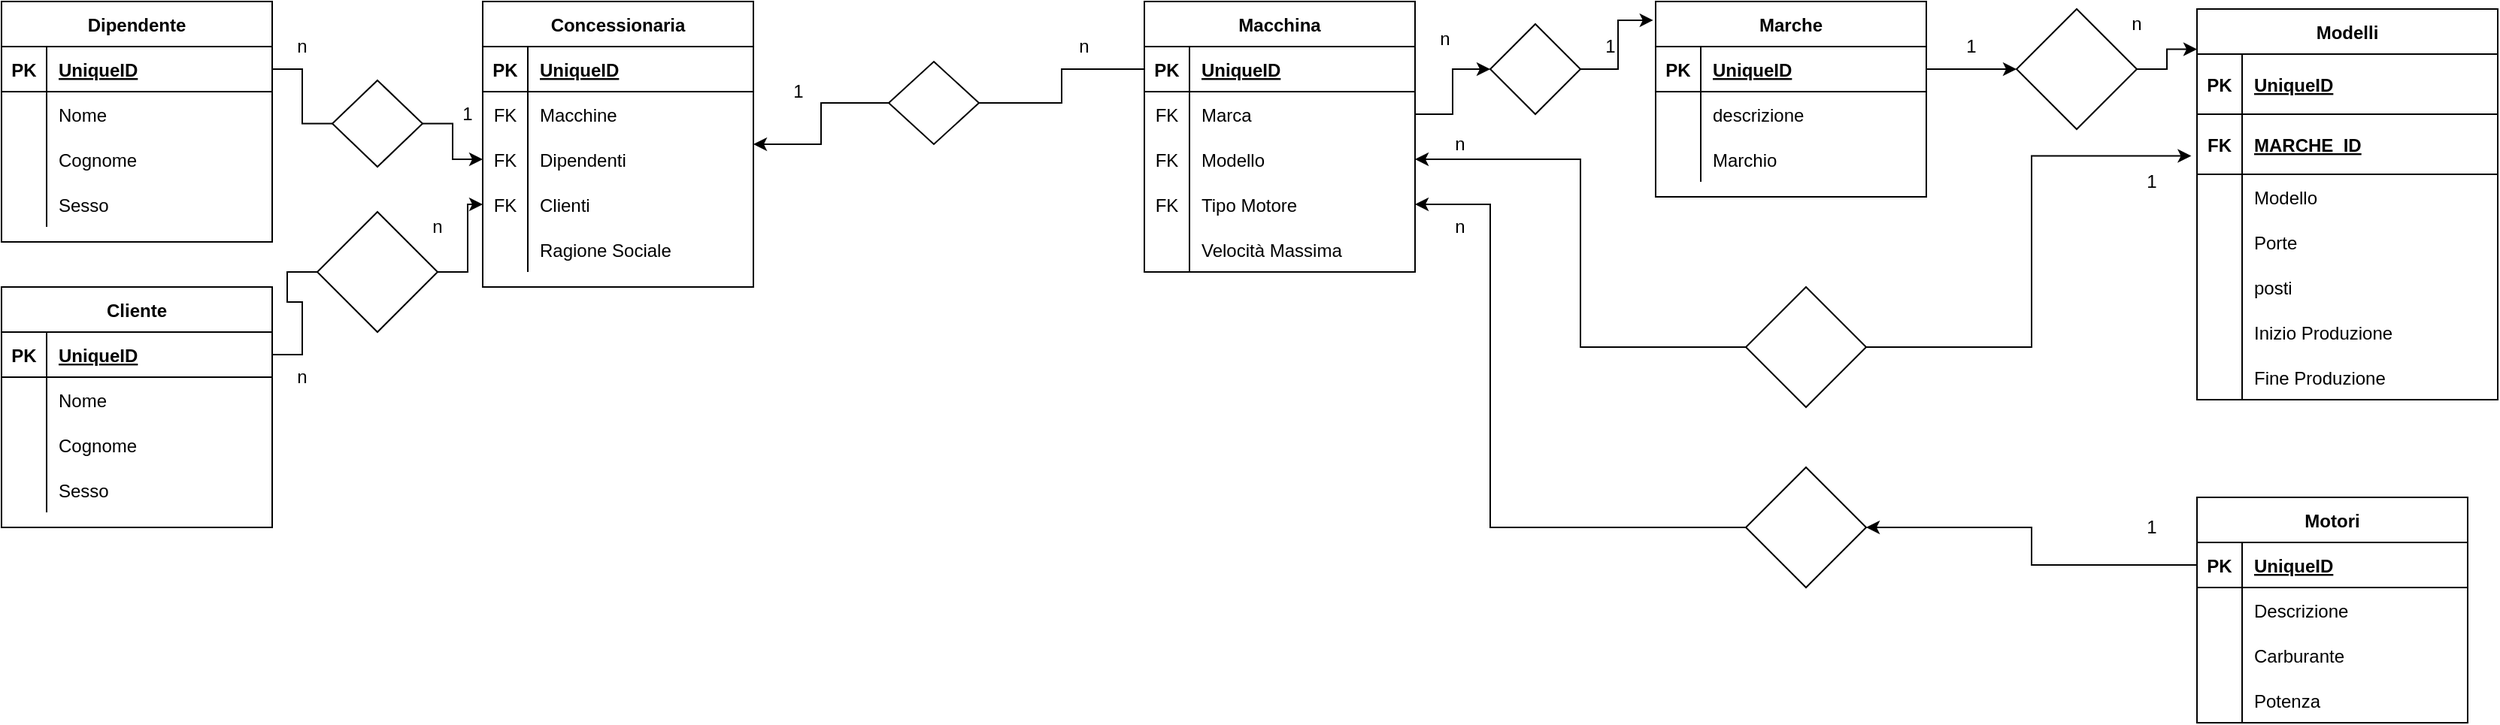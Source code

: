<mxfile version="14.6.9" type="device"><diagram id="LiR8EzdUB3kqr0jFrZ9w" name="Page-1"><mxGraphModel dx="1865" dy="580" grid="1" gridSize="10" guides="1" tooltips="1" connect="1" arrows="1" fold="1" page="1" pageScale="1" pageWidth="827" pageHeight="1169" math="0" shadow="0"><root><mxCell id="0"/><mxCell id="1" parent="0"/><mxCell id="xu5ew7aRd-5WnP8ZmdG4-1" value="Macchina" style="shape=table;startSize=30;container=1;collapsible=1;childLayout=tableLayout;fixedRows=1;rowLines=0;fontStyle=1;align=center;resizeLast=1;" vertex="1" parent="1"><mxGeometry x="40" y="10" width="180" height="180" as="geometry"/></mxCell><mxCell id="xu5ew7aRd-5WnP8ZmdG4-2" value="" style="shape=partialRectangle;collapsible=0;dropTarget=0;pointerEvents=0;fillColor=none;top=0;left=0;bottom=1;right=0;points=[[0,0.5],[1,0.5]];portConstraint=eastwest;" vertex="1" parent="xu5ew7aRd-5WnP8ZmdG4-1"><mxGeometry y="30" width="180" height="30" as="geometry"/></mxCell><mxCell id="xu5ew7aRd-5WnP8ZmdG4-3" value="PK" style="shape=partialRectangle;connectable=0;fillColor=none;top=0;left=0;bottom=0;right=0;fontStyle=1;overflow=hidden;" vertex="1" parent="xu5ew7aRd-5WnP8ZmdG4-2"><mxGeometry width="30" height="30" as="geometry"/></mxCell><mxCell id="xu5ew7aRd-5WnP8ZmdG4-4" value="UniqueID" style="shape=partialRectangle;connectable=0;fillColor=none;top=0;left=0;bottom=0;right=0;align=left;spacingLeft=6;fontStyle=5;overflow=hidden;" vertex="1" parent="xu5ew7aRd-5WnP8ZmdG4-2"><mxGeometry x="30" width="150" height="30" as="geometry"/></mxCell><mxCell id="xu5ew7aRd-5WnP8ZmdG4-8" value="" style="shape=partialRectangle;collapsible=0;dropTarget=0;pointerEvents=0;fillColor=none;top=0;left=0;bottom=0;right=0;points=[[0,0.5],[1,0.5]];portConstraint=eastwest;" vertex="1" parent="xu5ew7aRd-5WnP8ZmdG4-1"><mxGeometry y="60" width="180" height="30" as="geometry"/></mxCell><mxCell id="xu5ew7aRd-5WnP8ZmdG4-9" value="FK" style="shape=partialRectangle;connectable=0;fillColor=none;top=0;left=0;bottom=0;right=0;editable=1;overflow=hidden;" vertex="1" parent="xu5ew7aRd-5WnP8ZmdG4-8"><mxGeometry width="30" height="30" as="geometry"/></mxCell><mxCell id="xu5ew7aRd-5WnP8ZmdG4-10" value="Marca" style="shape=partialRectangle;connectable=0;fillColor=none;top=0;left=0;bottom=0;right=0;align=left;spacingLeft=6;overflow=hidden;" vertex="1" parent="xu5ew7aRd-5WnP8ZmdG4-8"><mxGeometry x="30" width="150" height="30" as="geometry"/></mxCell><mxCell id="xu5ew7aRd-5WnP8ZmdG4-11" value="" style="shape=partialRectangle;collapsible=0;dropTarget=0;pointerEvents=0;fillColor=none;top=0;left=0;bottom=0;right=0;points=[[0,0.5],[1,0.5]];portConstraint=eastwest;" vertex="1" parent="xu5ew7aRd-5WnP8ZmdG4-1"><mxGeometry y="90" width="180" height="30" as="geometry"/></mxCell><mxCell id="xu5ew7aRd-5WnP8ZmdG4-12" value="FK" style="shape=partialRectangle;connectable=0;fillColor=none;top=0;left=0;bottom=0;right=0;editable=1;overflow=hidden;" vertex="1" parent="xu5ew7aRd-5WnP8ZmdG4-11"><mxGeometry width="30" height="30" as="geometry"/></mxCell><mxCell id="xu5ew7aRd-5WnP8ZmdG4-13" value="Modello" style="shape=partialRectangle;connectable=0;fillColor=none;top=0;left=0;bottom=0;right=0;align=left;spacingLeft=6;overflow=hidden;" vertex="1" parent="xu5ew7aRd-5WnP8ZmdG4-11"><mxGeometry x="30" width="150" height="30" as="geometry"/></mxCell><mxCell id="xu5ew7aRd-5WnP8ZmdG4-26" value="" style="shape=partialRectangle;collapsible=0;dropTarget=0;pointerEvents=0;fillColor=none;top=0;left=0;bottom=0;right=0;points=[[0,0.5],[1,0.5]];portConstraint=eastwest;" vertex="1" parent="xu5ew7aRd-5WnP8ZmdG4-1"><mxGeometry y="120" width="180" height="30" as="geometry"/></mxCell><mxCell id="xu5ew7aRd-5WnP8ZmdG4-27" value="FK" style="shape=partialRectangle;connectable=0;fillColor=none;top=0;left=0;bottom=0;right=0;editable=1;overflow=hidden;" vertex="1" parent="xu5ew7aRd-5WnP8ZmdG4-26"><mxGeometry width="30" height="30" as="geometry"/></mxCell><mxCell id="xu5ew7aRd-5WnP8ZmdG4-28" value="Tipo Motore" style="shape=partialRectangle;connectable=0;fillColor=none;top=0;left=0;bottom=0;right=0;align=left;spacingLeft=6;overflow=hidden;" vertex="1" parent="xu5ew7aRd-5WnP8ZmdG4-26"><mxGeometry x="30" width="150" height="30" as="geometry"/></mxCell><mxCell id="xu5ew7aRd-5WnP8ZmdG4-35" value="" style="shape=partialRectangle;collapsible=0;dropTarget=0;pointerEvents=0;fillColor=none;top=0;left=0;bottom=0;right=0;points=[[0,0.5],[1,0.5]];portConstraint=eastwest;" vertex="1" parent="xu5ew7aRd-5WnP8ZmdG4-1"><mxGeometry y="150" width="180" height="30" as="geometry"/></mxCell><mxCell id="xu5ew7aRd-5WnP8ZmdG4-36" value="" style="shape=partialRectangle;connectable=0;fillColor=none;top=0;left=0;bottom=0;right=0;editable=1;overflow=hidden;" vertex="1" parent="xu5ew7aRd-5WnP8ZmdG4-35"><mxGeometry width="30" height="30" as="geometry"/></mxCell><mxCell id="xu5ew7aRd-5WnP8ZmdG4-37" value="Velocità Massima" style="shape=partialRectangle;connectable=0;fillColor=none;top=0;left=0;bottom=0;right=0;align=left;spacingLeft=6;overflow=hidden;" vertex="1" parent="xu5ew7aRd-5WnP8ZmdG4-35"><mxGeometry x="30" width="150" height="30" as="geometry"/></mxCell><mxCell id="xu5ew7aRd-5WnP8ZmdG4-44" value="Marche" style="shape=table;startSize=30;container=1;collapsible=1;childLayout=tableLayout;fixedRows=1;rowLines=0;fontStyle=1;align=center;resizeLast=1;" vertex="1" parent="1"><mxGeometry x="380" y="10" width="180" height="130" as="geometry"/></mxCell><mxCell id="xu5ew7aRd-5WnP8ZmdG4-45" value="" style="shape=partialRectangle;collapsible=0;dropTarget=0;pointerEvents=0;fillColor=none;top=0;left=0;bottom=1;right=0;points=[[0,0.5],[1,0.5]];portConstraint=eastwest;" vertex="1" parent="xu5ew7aRd-5WnP8ZmdG4-44"><mxGeometry y="30" width="180" height="30" as="geometry"/></mxCell><mxCell id="xu5ew7aRd-5WnP8ZmdG4-46" value="PK" style="shape=partialRectangle;connectable=0;fillColor=none;top=0;left=0;bottom=0;right=0;fontStyle=1;overflow=hidden;" vertex="1" parent="xu5ew7aRd-5WnP8ZmdG4-45"><mxGeometry width="30" height="30" as="geometry"/></mxCell><mxCell id="xu5ew7aRd-5WnP8ZmdG4-47" value="UniqueID" style="shape=partialRectangle;connectable=0;fillColor=none;top=0;left=0;bottom=0;right=0;align=left;spacingLeft=6;fontStyle=5;overflow=hidden;" vertex="1" parent="xu5ew7aRd-5WnP8ZmdG4-45"><mxGeometry x="30" width="150" height="30" as="geometry"/></mxCell><mxCell id="xu5ew7aRd-5WnP8ZmdG4-48" value="" style="shape=partialRectangle;collapsible=0;dropTarget=0;pointerEvents=0;fillColor=none;top=0;left=0;bottom=0;right=0;points=[[0,0.5],[1,0.5]];portConstraint=eastwest;" vertex="1" parent="xu5ew7aRd-5WnP8ZmdG4-44"><mxGeometry y="60" width="180" height="30" as="geometry"/></mxCell><mxCell id="xu5ew7aRd-5WnP8ZmdG4-49" value="" style="shape=partialRectangle;connectable=0;fillColor=none;top=0;left=0;bottom=0;right=0;editable=1;overflow=hidden;" vertex="1" parent="xu5ew7aRd-5WnP8ZmdG4-48"><mxGeometry width="30" height="30" as="geometry"/></mxCell><mxCell id="xu5ew7aRd-5WnP8ZmdG4-50" value="descrizione" style="shape=partialRectangle;connectable=0;fillColor=none;top=0;left=0;bottom=0;right=0;align=left;spacingLeft=6;overflow=hidden;" vertex="1" parent="xu5ew7aRd-5WnP8ZmdG4-48"><mxGeometry x="30" width="150" height="30" as="geometry"/></mxCell><mxCell id="xu5ew7aRd-5WnP8ZmdG4-51" value="" style="shape=partialRectangle;collapsible=0;dropTarget=0;pointerEvents=0;fillColor=none;top=0;left=0;bottom=0;right=0;points=[[0,0.5],[1,0.5]];portConstraint=eastwest;" vertex="1" parent="xu5ew7aRd-5WnP8ZmdG4-44"><mxGeometry y="90" width="180" height="30" as="geometry"/></mxCell><mxCell id="xu5ew7aRd-5WnP8ZmdG4-52" value="" style="shape=partialRectangle;connectable=0;fillColor=none;top=0;left=0;bottom=0;right=0;editable=1;overflow=hidden;" vertex="1" parent="xu5ew7aRd-5WnP8ZmdG4-51"><mxGeometry width="30" height="30" as="geometry"/></mxCell><mxCell id="xu5ew7aRd-5WnP8ZmdG4-53" value="Marchio" style="shape=partialRectangle;connectable=0;fillColor=none;top=0;left=0;bottom=0;right=0;align=left;spacingLeft=6;overflow=hidden;" vertex="1" parent="xu5ew7aRd-5WnP8ZmdG4-51"><mxGeometry x="30" width="150" height="30" as="geometry"/></mxCell><mxCell id="xu5ew7aRd-5WnP8ZmdG4-57" style="edgeStyle=orthogonalEdgeStyle;rounded=0;orthogonalLoop=1;jettySize=auto;html=1;exitX=1;exitY=0.5;exitDx=0;exitDy=0;entryX=-0.009;entryY=0.096;entryDx=0;entryDy=0;entryPerimeter=0;startArrow=none;" edge="1" parent="1" source="xu5ew7aRd-5WnP8ZmdG4-174" target="xu5ew7aRd-5WnP8ZmdG4-44"><mxGeometry relative="1" as="geometry"><mxPoint x="300" y="20" as="targetPoint"/></mxGeometry></mxCell><mxCell id="xu5ew7aRd-5WnP8ZmdG4-59" value="1" style="text;html=1;strokeColor=none;fillColor=none;align=center;verticalAlign=middle;whiteSpace=wrap;rounded=0;" vertex="1" parent="1"><mxGeometry x="330" y="30" width="40" height="20" as="geometry"/></mxCell><mxCell id="xu5ew7aRd-5WnP8ZmdG4-60" value="n" style="text;html=1;strokeColor=none;fillColor=none;align=center;verticalAlign=middle;whiteSpace=wrap;rounded=0;" vertex="1" parent="1"><mxGeometry x="220" y="30" width="40" height="10" as="geometry"/></mxCell><mxCell id="xu5ew7aRd-5WnP8ZmdG4-61" value="Modelli" style="shape=table;startSize=30;container=1;collapsible=1;childLayout=tableLayout;fixedRows=1;rowLines=0;fontStyle=1;align=center;resizeLast=1;" vertex="1" parent="1"><mxGeometry x="740" y="15" width="200" height="260" as="geometry"/></mxCell><mxCell id="xu5ew7aRd-5WnP8ZmdG4-62" value="" style="shape=partialRectangle;collapsible=0;dropTarget=0;pointerEvents=0;fillColor=none;top=0;left=0;bottom=1;right=0;points=[[0,0.5],[1,0.5]];portConstraint=eastwest;" vertex="1" parent="xu5ew7aRd-5WnP8ZmdG4-61"><mxGeometry y="30" width="200" height="40" as="geometry"/></mxCell><mxCell id="xu5ew7aRd-5WnP8ZmdG4-63" value="PK" style="shape=partialRectangle;connectable=0;fillColor=none;top=0;left=0;bottom=0;right=0;fontStyle=1;overflow=hidden;" vertex="1" parent="xu5ew7aRd-5WnP8ZmdG4-62"><mxGeometry width="30" height="40" as="geometry"/></mxCell><mxCell id="xu5ew7aRd-5WnP8ZmdG4-64" value="UniqueID" style="shape=partialRectangle;connectable=0;fillColor=none;top=0;left=0;bottom=0;right=0;align=left;spacingLeft=6;fontStyle=5;overflow=hidden;" vertex="1" parent="xu5ew7aRd-5WnP8ZmdG4-62"><mxGeometry x="30" width="170" height="40" as="geometry"/></mxCell><mxCell id="xu5ew7aRd-5WnP8ZmdG4-255" value="" style="shape=partialRectangle;collapsible=0;dropTarget=0;pointerEvents=0;fillColor=none;top=0;left=0;bottom=1;right=0;points=[[0,0.5],[1,0.5]];portConstraint=eastwest;" vertex="1" parent="xu5ew7aRd-5WnP8ZmdG4-61"><mxGeometry y="70" width="200" height="40" as="geometry"/></mxCell><mxCell id="xu5ew7aRd-5WnP8ZmdG4-256" value="FK" style="shape=partialRectangle;connectable=0;fillColor=none;top=0;left=0;bottom=0;right=0;fontStyle=1;overflow=hidden;" vertex="1" parent="xu5ew7aRd-5WnP8ZmdG4-255"><mxGeometry width="30" height="40" as="geometry"/></mxCell><mxCell id="xu5ew7aRd-5WnP8ZmdG4-257" value="MARCHE_ID" style="shape=partialRectangle;connectable=0;fillColor=none;top=0;left=0;bottom=0;right=0;align=left;spacingLeft=6;fontStyle=5;overflow=hidden;" vertex="1" parent="xu5ew7aRd-5WnP8ZmdG4-255"><mxGeometry x="30" width="170" height="40" as="geometry"/></mxCell><mxCell id="xu5ew7aRd-5WnP8ZmdG4-65" value="" style="shape=partialRectangle;collapsible=0;dropTarget=0;pointerEvents=0;fillColor=none;top=0;left=0;bottom=0;right=0;points=[[0,0.5],[1,0.5]];portConstraint=eastwest;" vertex="1" parent="xu5ew7aRd-5WnP8ZmdG4-61"><mxGeometry y="110" width="200" height="30" as="geometry"/></mxCell><mxCell id="xu5ew7aRd-5WnP8ZmdG4-66" value="" style="shape=partialRectangle;connectable=0;fillColor=none;top=0;left=0;bottom=0;right=0;editable=1;overflow=hidden;" vertex="1" parent="xu5ew7aRd-5WnP8ZmdG4-65"><mxGeometry width="30" height="30" as="geometry"/></mxCell><mxCell id="xu5ew7aRd-5WnP8ZmdG4-67" value="Modello" style="shape=partialRectangle;connectable=0;fillColor=none;top=0;left=0;bottom=0;right=0;align=left;spacingLeft=6;overflow=hidden;" vertex="1" parent="xu5ew7aRd-5WnP8ZmdG4-65"><mxGeometry x="30" width="170" height="30" as="geometry"/></mxCell><mxCell id="xu5ew7aRd-5WnP8ZmdG4-273" value="" style="shape=partialRectangle;collapsible=0;dropTarget=0;pointerEvents=0;fillColor=none;top=0;left=0;bottom=0;right=0;points=[[0,0.5],[1,0.5]];portConstraint=eastwest;" vertex="1" parent="xu5ew7aRd-5WnP8ZmdG4-61"><mxGeometry y="140" width="200" height="30" as="geometry"/></mxCell><mxCell id="xu5ew7aRd-5WnP8ZmdG4-274" value="" style="shape=partialRectangle;connectable=0;fillColor=none;top=0;left=0;bottom=0;right=0;editable=1;overflow=hidden;" vertex="1" parent="xu5ew7aRd-5WnP8ZmdG4-273"><mxGeometry width="30" height="30" as="geometry"/></mxCell><mxCell id="xu5ew7aRd-5WnP8ZmdG4-275" value="Porte" style="shape=partialRectangle;connectable=0;fillColor=none;top=0;left=0;bottom=0;right=0;align=left;spacingLeft=6;overflow=hidden;" vertex="1" parent="xu5ew7aRd-5WnP8ZmdG4-273"><mxGeometry x="30" width="170" height="30" as="geometry"/></mxCell><mxCell id="xu5ew7aRd-5WnP8ZmdG4-276" value="" style="shape=partialRectangle;collapsible=0;dropTarget=0;pointerEvents=0;fillColor=none;top=0;left=0;bottom=0;right=0;points=[[0,0.5],[1,0.5]];portConstraint=eastwest;" vertex="1" parent="xu5ew7aRd-5WnP8ZmdG4-61"><mxGeometry y="170" width="200" height="30" as="geometry"/></mxCell><mxCell id="xu5ew7aRd-5WnP8ZmdG4-277" value="" style="shape=partialRectangle;connectable=0;fillColor=none;top=0;left=0;bottom=0;right=0;editable=1;overflow=hidden;" vertex="1" parent="xu5ew7aRd-5WnP8ZmdG4-276"><mxGeometry width="30" height="30" as="geometry"/></mxCell><mxCell id="xu5ew7aRd-5WnP8ZmdG4-278" value="posti" style="shape=partialRectangle;connectable=0;fillColor=none;top=0;left=0;bottom=0;right=0;align=left;spacingLeft=6;overflow=hidden;" vertex="1" parent="xu5ew7aRd-5WnP8ZmdG4-276"><mxGeometry x="30" width="170" height="30" as="geometry"/></mxCell><mxCell id="xu5ew7aRd-5WnP8ZmdG4-279" value="" style="shape=partialRectangle;collapsible=0;dropTarget=0;pointerEvents=0;fillColor=none;top=0;left=0;bottom=0;right=0;points=[[0,0.5],[1,0.5]];portConstraint=eastwest;" vertex="1" parent="xu5ew7aRd-5WnP8ZmdG4-61"><mxGeometry y="200" width="200" height="30" as="geometry"/></mxCell><mxCell id="xu5ew7aRd-5WnP8ZmdG4-280" value="" style="shape=partialRectangle;connectable=0;fillColor=none;top=0;left=0;bottom=0;right=0;editable=1;overflow=hidden;" vertex="1" parent="xu5ew7aRd-5WnP8ZmdG4-279"><mxGeometry width="30" height="30" as="geometry"/></mxCell><mxCell id="xu5ew7aRd-5WnP8ZmdG4-281" value="Inizio Produzione" style="shape=partialRectangle;connectable=0;fillColor=none;top=0;left=0;bottom=0;right=0;align=left;spacingLeft=6;overflow=hidden;" vertex="1" parent="xu5ew7aRd-5WnP8ZmdG4-279"><mxGeometry x="30" width="170" height="30" as="geometry"/></mxCell><mxCell id="xu5ew7aRd-5WnP8ZmdG4-282" value="" style="shape=partialRectangle;collapsible=0;dropTarget=0;pointerEvents=0;fillColor=none;top=0;left=0;bottom=0;right=0;points=[[0,0.5],[1,0.5]];portConstraint=eastwest;" vertex="1" parent="xu5ew7aRd-5WnP8ZmdG4-61"><mxGeometry y="230" width="200" height="30" as="geometry"/></mxCell><mxCell id="xu5ew7aRd-5WnP8ZmdG4-283" value="" style="shape=partialRectangle;connectable=0;fillColor=none;top=0;left=0;bottom=0;right=0;editable=1;overflow=hidden;" vertex="1" parent="xu5ew7aRd-5WnP8ZmdG4-282"><mxGeometry width="30" height="30" as="geometry"/></mxCell><mxCell id="xu5ew7aRd-5WnP8ZmdG4-284" value="Fine Produzione" style="shape=partialRectangle;connectable=0;fillColor=none;top=0;left=0;bottom=0;right=0;align=left;spacingLeft=6;overflow=hidden;" vertex="1" parent="xu5ew7aRd-5WnP8ZmdG4-282"><mxGeometry x="30" width="170" height="30" as="geometry"/></mxCell><mxCell id="xu5ew7aRd-5WnP8ZmdG4-77" style="edgeStyle=orthogonalEdgeStyle;rounded=0;orthogonalLoop=1;jettySize=auto;html=1;exitX=1;exitY=0.5;exitDx=0;exitDy=0;" edge="1" parent="1" source="xu5ew7aRd-5WnP8ZmdG4-45" target="xu5ew7aRd-5WnP8ZmdG4-78"><mxGeometry relative="1" as="geometry"><mxPoint x="700" y="55" as="targetPoint"/></mxGeometry></mxCell><mxCell id="xu5ew7aRd-5WnP8ZmdG4-126" style="edgeStyle=orthogonalEdgeStyle;rounded=0;orthogonalLoop=1;jettySize=auto;html=1;exitX=1;exitY=0.5;exitDx=0;exitDy=0;entryX=0;entryY=0.103;entryDx=0;entryDy=0;entryPerimeter=0;" edge="1" parent="1" source="xu5ew7aRd-5WnP8ZmdG4-78" target="xu5ew7aRd-5WnP8ZmdG4-61"><mxGeometry relative="1" as="geometry"/></mxCell><mxCell id="xu5ew7aRd-5WnP8ZmdG4-78" value="" style="rhombus;whiteSpace=wrap;html=1;" vertex="1" parent="1"><mxGeometry x="620" y="15" width="80" height="80" as="geometry"/></mxCell><mxCell id="xu5ew7aRd-5WnP8ZmdG4-127" value="1" style="text;html=1;strokeColor=none;fillColor=none;align=center;verticalAlign=middle;whiteSpace=wrap;rounded=0;" vertex="1" parent="1"><mxGeometry x="570" y="30" width="40" height="20" as="geometry"/></mxCell><mxCell id="xu5ew7aRd-5WnP8ZmdG4-133" value="n" style="text;html=1;strokeColor=none;fillColor=none;align=center;verticalAlign=middle;whiteSpace=wrap;rounded=0;" vertex="1" parent="1"><mxGeometry x="680" y="15" width="40" height="20" as="geometry"/></mxCell><mxCell id="xu5ew7aRd-5WnP8ZmdG4-136" style="edgeStyle=orthogonalEdgeStyle;rounded=0;orthogonalLoop=1;jettySize=auto;html=1;exitX=0;exitY=0.5;exitDx=0;exitDy=0;entryX=1;entryY=0.5;entryDx=0;entryDy=0;" edge="1" parent="1" source="xu5ew7aRd-5WnP8ZmdG4-135" target="xu5ew7aRd-5WnP8ZmdG4-11"><mxGeometry relative="1" as="geometry"/></mxCell><mxCell id="xu5ew7aRd-5WnP8ZmdG4-285" style="edgeStyle=orthogonalEdgeStyle;rounded=0;orthogonalLoop=1;jettySize=auto;html=1;exitX=1;exitY=0.5;exitDx=0;exitDy=0;entryX=-0.019;entryY=0.695;entryDx=0;entryDy=0;entryPerimeter=0;" edge="1" parent="1" source="xu5ew7aRd-5WnP8ZmdG4-135" target="xu5ew7aRd-5WnP8ZmdG4-255"><mxGeometry relative="1" as="geometry"/></mxCell><mxCell id="xu5ew7aRd-5WnP8ZmdG4-135" value="" style="rhombus;whiteSpace=wrap;html=1;" vertex="1" parent="1"><mxGeometry x="440" y="200" width="80" height="80" as="geometry"/></mxCell><mxCell id="xu5ew7aRd-5WnP8ZmdG4-137" value="n" style="text;html=1;strokeColor=none;fillColor=none;align=center;verticalAlign=middle;whiteSpace=wrap;rounded=0;" vertex="1" parent="1"><mxGeometry x="230" y="150" width="40" height="20" as="geometry"/></mxCell><mxCell id="xu5ew7aRd-5WnP8ZmdG4-140" value="Motori" style="shape=table;startSize=30;container=1;collapsible=1;childLayout=tableLayout;fixedRows=1;rowLines=0;fontStyle=1;align=center;resizeLast=1;" vertex="1" parent="1"><mxGeometry x="740" y="340" width="180" height="150" as="geometry"/></mxCell><mxCell id="xu5ew7aRd-5WnP8ZmdG4-141" value="" style="shape=partialRectangle;collapsible=0;dropTarget=0;pointerEvents=0;fillColor=none;top=0;left=0;bottom=1;right=0;points=[[0,0.5],[1,0.5]];portConstraint=eastwest;" vertex="1" parent="xu5ew7aRd-5WnP8ZmdG4-140"><mxGeometry y="30" width="180" height="30" as="geometry"/></mxCell><mxCell id="xu5ew7aRd-5WnP8ZmdG4-142" value="PK" style="shape=partialRectangle;connectable=0;fillColor=none;top=0;left=0;bottom=0;right=0;fontStyle=1;overflow=hidden;" vertex="1" parent="xu5ew7aRd-5WnP8ZmdG4-141"><mxGeometry width="30" height="30" as="geometry"/></mxCell><mxCell id="xu5ew7aRd-5WnP8ZmdG4-143" value="UniqueID" style="shape=partialRectangle;connectable=0;fillColor=none;top=0;left=0;bottom=0;right=0;align=left;spacingLeft=6;fontStyle=5;overflow=hidden;" vertex="1" parent="xu5ew7aRd-5WnP8ZmdG4-141"><mxGeometry x="30" width="150" height="30" as="geometry"/></mxCell><mxCell id="xu5ew7aRd-5WnP8ZmdG4-144" value="" style="shape=partialRectangle;collapsible=0;dropTarget=0;pointerEvents=0;fillColor=none;top=0;left=0;bottom=0;right=0;points=[[0,0.5],[1,0.5]];portConstraint=eastwest;" vertex="1" parent="xu5ew7aRd-5WnP8ZmdG4-140"><mxGeometry y="60" width="180" height="30" as="geometry"/></mxCell><mxCell id="xu5ew7aRd-5WnP8ZmdG4-145" value="" style="shape=partialRectangle;connectable=0;fillColor=none;top=0;left=0;bottom=0;right=0;editable=1;overflow=hidden;" vertex="1" parent="xu5ew7aRd-5WnP8ZmdG4-144"><mxGeometry width="30" height="30" as="geometry"/></mxCell><mxCell id="xu5ew7aRd-5WnP8ZmdG4-146" value="Descrizione" style="shape=partialRectangle;connectable=0;fillColor=none;top=0;left=0;bottom=0;right=0;align=left;spacingLeft=6;overflow=hidden;" vertex="1" parent="xu5ew7aRd-5WnP8ZmdG4-144"><mxGeometry x="30" width="150" height="30" as="geometry"/></mxCell><mxCell id="xu5ew7aRd-5WnP8ZmdG4-264" value="" style="shape=partialRectangle;collapsible=0;dropTarget=0;pointerEvents=0;fillColor=none;top=0;left=0;bottom=0;right=0;points=[[0,0.5],[1,0.5]];portConstraint=eastwest;" vertex="1" parent="xu5ew7aRd-5WnP8ZmdG4-140"><mxGeometry y="90" width="180" height="30" as="geometry"/></mxCell><mxCell id="xu5ew7aRd-5WnP8ZmdG4-265" value="" style="shape=partialRectangle;connectable=0;fillColor=none;top=0;left=0;bottom=0;right=0;editable=1;overflow=hidden;" vertex="1" parent="xu5ew7aRd-5WnP8ZmdG4-264"><mxGeometry width="30" height="30" as="geometry"/></mxCell><mxCell id="xu5ew7aRd-5WnP8ZmdG4-266" value="Carburante" style="shape=partialRectangle;connectable=0;fillColor=none;top=0;left=0;bottom=0;right=0;align=left;spacingLeft=6;overflow=hidden;" vertex="1" parent="xu5ew7aRd-5WnP8ZmdG4-264"><mxGeometry x="30" width="150" height="30" as="geometry"/></mxCell><mxCell id="xu5ew7aRd-5WnP8ZmdG4-286" value="" style="shape=partialRectangle;collapsible=0;dropTarget=0;pointerEvents=0;fillColor=none;top=0;left=0;bottom=0;right=0;points=[[0,0.5],[1,0.5]];portConstraint=eastwest;" vertex="1" parent="xu5ew7aRd-5WnP8ZmdG4-140"><mxGeometry y="120" width="180" height="30" as="geometry"/></mxCell><mxCell id="xu5ew7aRd-5WnP8ZmdG4-287" value="" style="shape=partialRectangle;connectable=0;fillColor=none;top=0;left=0;bottom=0;right=0;editable=1;overflow=hidden;" vertex="1" parent="xu5ew7aRd-5WnP8ZmdG4-286"><mxGeometry width="30" height="30" as="geometry"/></mxCell><mxCell id="xu5ew7aRd-5WnP8ZmdG4-288" value="Potenza" style="shape=partialRectangle;connectable=0;fillColor=none;top=0;left=0;bottom=0;right=0;align=left;spacingLeft=6;overflow=hidden;" vertex="1" parent="xu5ew7aRd-5WnP8ZmdG4-286"><mxGeometry x="30" width="150" height="30" as="geometry"/></mxCell><mxCell id="xu5ew7aRd-5WnP8ZmdG4-155" style="edgeStyle=orthogonalEdgeStyle;rounded=0;orthogonalLoop=1;jettySize=auto;html=1;exitX=0;exitY=0.5;exitDx=0;exitDy=0;entryX=1;entryY=0.5;entryDx=0;entryDy=0;" edge="1" parent="1" source="xu5ew7aRd-5WnP8ZmdG4-153" target="xu5ew7aRd-5WnP8ZmdG4-26"><mxGeometry relative="1" as="geometry"><Array as="points"><mxPoint x="270" y="360"/><mxPoint x="270" y="145"/></Array></mxGeometry></mxCell><mxCell id="xu5ew7aRd-5WnP8ZmdG4-153" value="" style="rhombus;whiteSpace=wrap;html=1;" vertex="1" parent="1"><mxGeometry x="440" y="320" width="80" height="80" as="geometry"/></mxCell><mxCell id="xu5ew7aRd-5WnP8ZmdG4-154" style="edgeStyle=orthogonalEdgeStyle;rounded=0;orthogonalLoop=1;jettySize=auto;html=1;exitX=0;exitY=0.5;exitDx=0;exitDy=0;entryX=1;entryY=0.5;entryDx=0;entryDy=0;" edge="1" parent="1" source="xu5ew7aRd-5WnP8ZmdG4-141" target="xu5ew7aRd-5WnP8ZmdG4-153"><mxGeometry relative="1" as="geometry"/></mxCell><mxCell id="xu5ew7aRd-5WnP8ZmdG4-159" value="1" style="text;html=1;strokeColor=none;fillColor=none;align=center;verticalAlign=middle;whiteSpace=wrap;rounded=0;" vertex="1" parent="1"><mxGeometry x="690" y="120" width="40" height="20" as="geometry"/></mxCell><mxCell id="xu5ew7aRd-5WnP8ZmdG4-160" value="n" style="text;html=1;strokeColor=none;fillColor=none;align=center;verticalAlign=middle;whiteSpace=wrap;rounded=0;" vertex="1" parent="1"><mxGeometry x="230" y="95" width="40" height="20" as="geometry"/></mxCell><mxCell id="xu5ew7aRd-5WnP8ZmdG4-174" value="" style="rhombus;whiteSpace=wrap;html=1;" vertex="1" parent="1"><mxGeometry x="270" y="25" width="60" height="60" as="geometry"/></mxCell><mxCell id="xu5ew7aRd-5WnP8ZmdG4-176" style="edgeStyle=orthogonalEdgeStyle;rounded=0;orthogonalLoop=1;jettySize=auto;html=1;exitX=1;exitY=0.5;exitDx=0;exitDy=0;entryX=0;entryY=0.5;entryDx=0;entryDy=0;" edge="1" parent="1" source="xu5ew7aRd-5WnP8ZmdG4-8" target="xu5ew7aRd-5WnP8ZmdG4-174"><mxGeometry relative="1" as="geometry"/></mxCell><mxCell id="xu5ew7aRd-5WnP8ZmdG4-185" style="edgeStyle=orthogonalEdgeStyle;rounded=0;orthogonalLoop=1;jettySize=auto;html=1;exitX=0;exitY=0.5;exitDx=0;exitDy=0;startArrow=none;" edge="1" parent="1" source="xu5ew7aRd-5WnP8ZmdG4-199" target="xu5ew7aRd-5WnP8ZmdG4-186"><mxGeometry relative="1" as="geometry"><mxPoint x="-110" y="55" as="targetPoint"/></mxGeometry></mxCell><mxCell id="xu5ew7aRd-5WnP8ZmdG4-186" value="Concessionaria" style="shape=table;startSize=30;container=1;collapsible=1;childLayout=tableLayout;fixedRows=1;rowLines=0;fontStyle=1;align=center;resizeLast=1;" vertex="1" parent="1"><mxGeometry x="-400" y="10" width="180" height="190" as="geometry"/></mxCell><mxCell id="xu5ew7aRd-5WnP8ZmdG4-187" value="" style="shape=partialRectangle;collapsible=0;dropTarget=0;pointerEvents=0;fillColor=none;top=0;left=0;bottom=1;right=0;points=[[0,0.5],[1,0.5]];portConstraint=eastwest;" vertex="1" parent="xu5ew7aRd-5WnP8ZmdG4-186"><mxGeometry y="30" width="180" height="30" as="geometry"/></mxCell><mxCell id="xu5ew7aRd-5WnP8ZmdG4-188" value="PK" style="shape=partialRectangle;connectable=0;fillColor=none;top=0;left=0;bottom=0;right=0;fontStyle=1;overflow=hidden;" vertex="1" parent="xu5ew7aRd-5WnP8ZmdG4-187"><mxGeometry width="30" height="30" as="geometry"/></mxCell><mxCell id="xu5ew7aRd-5WnP8ZmdG4-189" value="UniqueID" style="shape=partialRectangle;connectable=0;fillColor=none;top=0;left=0;bottom=0;right=0;align=left;spacingLeft=6;fontStyle=5;overflow=hidden;" vertex="1" parent="xu5ew7aRd-5WnP8ZmdG4-187"><mxGeometry x="30" width="150" height="30" as="geometry"/></mxCell><mxCell id="xu5ew7aRd-5WnP8ZmdG4-190" value="" style="shape=partialRectangle;collapsible=0;dropTarget=0;pointerEvents=0;fillColor=none;top=0;left=0;bottom=0;right=0;points=[[0,0.5],[1,0.5]];portConstraint=eastwest;" vertex="1" parent="xu5ew7aRd-5WnP8ZmdG4-186"><mxGeometry y="60" width="180" height="30" as="geometry"/></mxCell><mxCell id="xu5ew7aRd-5WnP8ZmdG4-191" value="FK" style="shape=partialRectangle;connectable=0;fillColor=none;top=0;left=0;bottom=0;right=0;editable=1;overflow=hidden;" vertex="1" parent="xu5ew7aRd-5WnP8ZmdG4-190"><mxGeometry width="30" height="30" as="geometry"/></mxCell><mxCell id="xu5ew7aRd-5WnP8ZmdG4-192" value="Macchine" style="shape=partialRectangle;connectable=0;fillColor=none;top=0;left=0;bottom=0;right=0;align=left;spacingLeft=6;overflow=hidden;" vertex="1" parent="xu5ew7aRd-5WnP8ZmdG4-190"><mxGeometry x="30" width="150" height="30" as="geometry"/></mxCell><mxCell id="xu5ew7aRd-5WnP8ZmdG4-193" value="" style="shape=partialRectangle;collapsible=0;dropTarget=0;pointerEvents=0;fillColor=none;top=0;left=0;bottom=0;right=0;points=[[0,0.5],[1,0.5]];portConstraint=eastwest;" vertex="1" parent="xu5ew7aRd-5WnP8ZmdG4-186"><mxGeometry y="90" width="180" height="30" as="geometry"/></mxCell><mxCell id="xu5ew7aRd-5WnP8ZmdG4-194" value="FK" style="shape=partialRectangle;connectable=0;fillColor=none;top=0;left=0;bottom=0;right=0;editable=1;overflow=hidden;" vertex="1" parent="xu5ew7aRd-5WnP8ZmdG4-193"><mxGeometry width="30" height="30" as="geometry"/></mxCell><mxCell id="xu5ew7aRd-5WnP8ZmdG4-195" value="Dipendenti" style="shape=partialRectangle;connectable=0;fillColor=none;top=0;left=0;bottom=0;right=0;align=left;spacingLeft=6;overflow=hidden;" vertex="1" parent="xu5ew7aRd-5WnP8ZmdG4-193"><mxGeometry x="30" width="150" height="30" as="geometry"/></mxCell><mxCell id="xu5ew7aRd-5WnP8ZmdG4-196" value="" style="shape=partialRectangle;collapsible=0;dropTarget=0;pointerEvents=0;fillColor=none;top=0;left=0;bottom=0;right=0;points=[[0,0.5],[1,0.5]];portConstraint=eastwest;" vertex="1" parent="xu5ew7aRd-5WnP8ZmdG4-186"><mxGeometry y="120" width="180" height="30" as="geometry"/></mxCell><mxCell id="xu5ew7aRd-5WnP8ZmdG4-197" value="FK" style="shape=partialRectangle;connectable=0;fillColor=none;top=0;left=0;bottom=0;right=0;editable=1;overflow=hidden;" vertex="1" parent="xu5ew7aRd-5WnP8ZmdG4-196"><mxGeometry width="30" height="30" as="geometry"/></mxCell><mxCell id="xu5ew7aRd-5WnP8ZmdG4-198" value="Clienti" style="shape=partialRectangle;connectable=0;fillColor=none;top=0;left=0;bottom=0;right=0;align=left;spacingLeft=6;overflow=hidden;" vertex="1" parent="xu5ew7aRd-5WnP8ZmdG4-196"><mxGeometry x="30" width="150" height="30" as="geometry"/></mxCell><mxCell id="xu5ew7aRd-5WnP8ZmdG4-270" value="" style="shape=partialRectangle;collapsible=0;dropTarget=0;pointerEvents=0;fillColor=none;top=0;left=0;bottom=0;right=0;points=[[0,0.5],[1,0.5]];portConstraint=eastwest;" vertex="1" parent="xu5ew7aRd-5WnP8ZmdG4-186"><mxGeometry y="150" width="180" height="30" as="geometry"/></mxCell><mxCell id="xu5ew7aRd-5WnP8ZmdG4-271" value="" style="shape=partialRectangle;connectable=0;fillColor=none;top=0;left=0;bottom=0;right=0;editable=1;overflow=hidden;" vertex="1" parent="xu5ew7aRd-5WnP8ZmdG4-270"><mxGeometry width="30" height="30" as="geometry"/></mxCell><mxCell id="xu5ew7aRd-5WnP8ZmdG4-272" value="Ragione Sociale" style="shape=partialRectangle;connectable=0;fillColor=none;top=0;left=0;bottom=0;right=0;align=left;spacingLeft=6;overflow=hidden;" vertex="1" parent="xu5ew7aRd-5WnP8ZmdG4-270"><mxGeometry x="30" width="150" height="30" as="geometry"/></mxCell><mxCell id="xu5ew7aRd-5WnP8ZmdG4-199" value="" style="rhombus;whiteSpace=wrap;html=1;" vertex="1" parent="1"><mxGeometry x="-130" y="50" width="60" height="55" as="geometry"/></mxCell><mxCell id="xu5ew7aRd-5WnP8ZmdG4-200" value="" style="edgeStyle=orthogonalEdgeStyle;rounded=0;orthogonalLoop=1;jettySize=auto;html=1;exitX=0;exitY=0.5;exitDx=0;exitDy=0;endArrow=none;" edge="1" parent="1" source="xu5ew7aRd-5WnP8ZmdG4-2" target="xu5ew7aRd-5WnP8ZmdG4-199"><mxGeometry relative="1" as="geometry"><mxPoint x="-220" y="90" as="targetPoint"/><mxPoint x="40" y="55" as="sourcePoint"/></mxGeometry></mxCell><mxCell id="xu5ew7aRd-5WnP8ZmdG4-201" value="n" style="text;html=1;strokeColor=none;fillColor=none;align=center;verticalAlign=middle;whiteSpace=wrap;rounded=0;" vertex="1" parent="1"><mxGeometry x="-20" y="30" width="40" height="20" as="geometry"/></mxCell><mxCell id="xu5ew7aRd-5WnP8ZmdG4-202" value="1" style="text;html=1;strokeColor=none;fillColor=none;align=center;verticalAlign=middle;whiteSpace=wrap;rounded=0;" vertex="1" parent="1"><mxGeometry x="-210" y="60" width="40" height="20" as="geometry"/></mxCell><mxCell id="xu5ew7aRd-5WnP8ZmdG4-204" value="Dipendente" style="shape=table;startSize=30;container=1;collapsible=1;childLayout=tableLayout;fixedRows=1;rowLines=0;fontStyle=1;align=center;resizeLast=1;" vertex="1" parent="1"><mxGeometry x="-720" y="10" width="180" height="160" as="geometry"/></mxCell><mxCell id="xu5ew7aRd-5WnP8ZmdG4-205" value="" style="shape=partialRectangle;collapsible=0;dropTarget=0;pointerEvents=0;fillColor=none;top=0;left=0;bottom=1;right=0;points=[[0,0.5],[1,0.5]];portConstraint=eastwest;" vertex="1" parent="xu5ew7aRd-5WnP8ZmdG4-204"><mxGeometry y="30" width="180" height="30" as="geometry"/></mxCell><mxCell id="xu5ew7aRd-5WnP8ZmdG4-206" value="PK" style="shape=partialRectangle;connectable=0;fillColor=none;top=0;left=0;bottom=0;right=0;fontStyle=1;overflow=hidden;" vertex="1" parent="xu5ew7aRd-5WnP8ZmdG4-205"><mxGeometry width="30" height="30" as="geometry"/></mxCell><mxCell id="xu5ew7aRd-5WnP8ZmdG4-207" value="UniqueID" style="shape=partialRectangle;connectable=0;fillColor=none;top=0;left=0;bottom=0;right=0;align=left;spacingLeft=6;fontStyle=5;overflow=hidden;" vertex="1" parent="xu5ew7aRd-5WnP8ZmdG4-205"><mxGeometry x="30" width="150" height="30" as="geometry"/></mxCell><mxCell id="xu5ew7aRd-5WnP8ZmdG4-208" value="" style="shape=partialRectangle;collapsible=0;dropTarget=0;pointerEvents=0;fillColor=none;top=0;left=0;bottom=0;right=0;points=[[0,0.5],[1,0.5]];portConstraint=eastwest;" vertex="1" parent="xu5ew7aRd-5WnP8ZmdG4-204"><mxGeometry y="60" width="180" height="30" as="geometry"/></mxCell><mxCell id="xu5ew7aRd-5WnP8ZmdG4-209" value="" style="shape=partialRectangle;connectable=0;fillColor=none;top=0;left=0;bottom=0;right=0;editable=1;overflow=hidden;" vertex="1" parent="xu5ew7aRd-5WnP8ZmdG4-208"><mxGeometry width="30" height="30" as="geometry"/></mxCell><mxCell id="xu5ew7aRd-5WnP8ZmdG4-210" value="Nome" style="shape=partialRectangle;connectable=0;fillColor=none;top=0;left=0;bottom=0;right=0;align=left;spacingLeft=6;overflow=hidden;" vertex="1" parent="xu5ew7aRd-5WnP8ZmdG4-208"><mxGeometry x="30" width="150" height="30" as="geometry"/></mxCell><mxCell id="xu5ew7aRd-5WnP8ZmdG4-211" value="" style="shape=partialRectangle;collapsible=0;dropTarget=0;pointerEvents=0;fillColor=none;top=0;left=0;bottom=0;right=0;points=[[0,0.5],[1,0.5]];portConstraint=eastwest;" vertex="1" parent="xu5ew7aRd-5WnP8ZmdG4-204"><mxGeometry y="90" width="180" height="30" as="geometry"/></mxCell><mxCell id="xu5ew7aRd-5WnP8ZmdG4-212" value="" style="shape=partialRectangle;connectable=0;fillColor=none;top=0;left=0;bottom=0;right=0;editable=1;overflow=hidden;" vertex="1" parent="xu5ew7aRd-5WnP8ZmdG4-211"><mxGeometry width="30" height="30" as="geometry"/></mxCell><mxCell id="xu5ew7aRd-5WnP8ZmdG4-213" value="Cognome" style="shape=partialRectangle;connectable=0;fillColor=none;top=0;left=0;bottom=0;right=0;align=left;spacingLeft=6;overflow=hidden;" vertex="1" parent="xu5ew7aRd-5WnP8ZmdG4-211"><mxGeometry x="30" width="150" height="30" as="geometry"/></mxCell><mxCell id="xu5ew7aRd-5WnP8ZmdG4-214" value="" style="shape=partialRectangle;collapsible=0;dropTarget=0;pointerEvents=0;fillColor=none;top=0;left=0;bottom=0;right=0;points=[[0,0.5],[1,0.5]];portConstraint=eastwest;" vertex="1" parent="xu5ew7aRd-5WnP8ZmdG4-204"><mxGeometry y="120" width="180" height="30" as="geometry"/></mxCell><mxCell id="xu5ew7aRd-5WnP8ZmdG4-215" value="" style="shape=partialRectangle;connectable=0;fillColor=none;top=0;left=0;bottom=0;right=0;editable=1;overflow=hidden;" vertex="1" parent="xu5ew7aRd-5WnP8ZmdG4-214"><mxGeometry width="30" height="30" as="geometry"/></mxCell><mxCell id="xu5ew7aRd-5WnP8ZmdG4-216" value="Sesso" style="shape=partialRectangle;connectable=0;fillColor=none;top=0;left=0;bottom=0;right=0;align=left;spacingLeft=6;overflow=hidden;" vertex="1" parent="xu5ew7aRd-5WnP8ZmdG4-214"><mxGeometry x="30" width="150" height="30" as="geometry"/></mxCell><mxCell id="xu5ew7aRd-5WnP8ZmdG4-217" style="edgeStyle=orthogonalEdgeStyle;rounded=0;orthogonalLoop=1;jettySize=auto;html=1;exitX=1;exitY=0.5;exitDx=0;exitDy=0;entryX=0;entryY=0.5;entryDx=0;entryDy=0;startArrow=none;" edge="1" parent="1" source="xu5ew7aRd-5WnP8ZmdG4-218" target="xu5ew7aRd-5WnP8ZmdG4-193"><mxGeometry relative="1" as="geometry"/></mxCell><mxCell id="xu5ew7aRd-5WnP8ZmdG4-218" value="" style="rhombus;whiteSpace=wrap;html=1;" vertex="1" parent="1"><mxGeometry x="-500" y="62.5" width="60" height="57.5" as="geometry"/></mxCell><mxCell id="xu5ew7aRd-5WnP8ZmdG4-219" value="" style="edgeStyle=orthogonalEdgeStyle;rounded=0;orthogonalLoop=1;jettySize=auto;html=1;exitX=1;exitY=0.5;exitDx=0;exitDy=0;entryX=0;entryY=0.5;entryDx=0;entryDy=0;endArrow=none;" edge="1" parent="1" source="xu5ew7aRd-5WnP8ZmdG4-205" target="xu5ew7aRd-5WnP8ZmdG4-218"><mxGeometry relative="1" as="geometry"><mxPoint x="-540" y="55" as="sourcePoint"/><mxPoint x="-400" y="115" as="targetPoint"/></mxGeometry></mxCell><mxCell id="xu5ew7aRd-5WnP8ZmdG4-233" value="Cliente" style="shape=table;startSize=30;container=1;collapsible=1;childLayout=tableLayout;fixedRows=1;rowLines=0;fontStyle=1;align=center;resizeLast=1;" vertex="1" parent="1"><mxGeometry x="-720" y="200" width="180" height="160" as="geometry"/></mxCell><mxCell id="xu5ew7aRd-5WnP8ZmdG4-234" value="" style="shape=partialRectangle;collapsible=0;dropTarget=0;pointerEvents=0;fillColor=none;top=0;left=0;bottom=1;right=0;points=[[0,0.5],[1,0.5]];portConstraint=eastwest;" vertex="1" parent="xu5ew7aRd-5WnP8ZmdG4-233"><mxGeometry y="30" width="180" height="30" as="geometry"/></mxCell><mxCell id="xu5ew7aRd-5WnP8ZmdG4-235" value="PK" style="shape=partialRectangle;connectable=0;fillColor=none;top=0;left=0;bottom=0;right=0;fontStyle=1;overflow=hidden;" vertex="1" parent="xu5ew7aRd-5WnP8ZmdG4-234"><mxGeometry width="30" height="30" as="geometry"/></mxCell><mxCell id="xu5ew7aRd-5WnP8ZmdG4-236" value="UniqueID" style="shape=partialRectangle;connectable=0;fillColor=none;top=0;left=0;bottom=0;right=0;align=left;spacingLeft=6;fontStyle=5;overflow=hidden;" vertex="1" parent="xu5ew7aRd-5WnP8ZmdG4-234"><mxGeometry x="30" width="150" height="30" as="geometry"/></mxCell><mxCell id="xu5ew7aRd-5WnP8ZmdG4-237" value="" style="shape=partialRectangle;collapsible=0;dropTarget=0;pointerEvents=0;fillColor=none;top=0;left=0;bottom=0;right=0;points=[[0,0.5],[1,0.5]];portConstraint=eastwest;" vertex="1" parent="xu5ew7aRd-5WnP8ZmdG4-233"><mxGeometry y="60" width="180" height="30" as="geometry"/></mxCell><mxCell id="xu5ew7aRd-5WnP8ZmdG4-238" value="" style="shape=partialRectangle;connectable=0;fillColor=none;top=0;left=0;bottom=0;right=0;editable=1;overflow=hidden;" vertex="1" parent="xu5ew7aRd-5WnP8ZmdG4-237"><mxGeometry width="30" height="30" as="geometry"/></mxCell><mxCell id="xu5ew7aRd-5WnP8ZmdG4-239" value="Nome" style="shape=partialRectangle;connectable=0;fillColor=none;top=0;left=0;bottom=0;right=0;align=left;spacingLeft=6;overflow=hidden;" vertex="1" parent="xu5ew7aRd-5WnP8ZmdG4-237"><mxGeometry x="30" width="150" height="30" as="geometry"/></mxCell><mxCell id="xu5ew7aRd-5WnP8ZmdG4-240" value="" style="shape=partialRectangle;collapsible=0;dropTarget=0;pointerEvents=0;fillColor=none;top=0;left=0;bottom=0;right=0;points=[[0,0.5],[1,0.5]];portConstraint=eastwest;" vertex="1" parent="xu5ew7aRd-5WnP8ZmdG4-233"><mxGeometry y="90" width="180" height="30" as="geometry"/></mxCell><mxCell id="xu5ew7aRd-5WnP8ZmdG4-241" value="" style="shape=partialRectangle;connectable=0;fillColor=none;top=0;left=0;bottom=0;right=0;editable=1;overflow=hidden;" vertex="1" parent="xu5ew7aRd-5WnP8ZmdG4-240"><mxGeometry width="30" height="30" as="geometry"/></mxCell><mxCell id="xu5ew7aRd-5WnP8ZmdG4-242" value="Cognome" style="shape=partialRectangle;connectable=0;fillColor=none;top=0;left=0;bottom=0;right=0;align=left;spacingLeft=6;overflow=hidden;" vertex="1" parent="xu5ew7aRd-5WnP8ZmdG4-240"><mxGeometry x="30" width="150" height="30" as="geometry"/></mxCell><mxCell id="xu5ew7aRd-5WnP8ZmdG4-243" value="" style="shape=partialRectangle;collapsible=0;dropTarget=0;pointerEvents=0;fillColor=none;top=0;left=0;bottom=0;right=0;points=[[0,0.5],[1,0.5]];portConstraint=eastwest;" vertex="1" parent="xu5ew7aRd-5WnP8ZmdG4-233"><mxGeometry y="120" width="180" height="30" as="geometry"/></mxCell><mxCell id="xu5ew7aRd-5WnP8ZmdG4-244" value="" style="shape=partialRectangle;connectable=0;fillColor=none;top=0;left=0;bottom=0;right=0;editable=1;overflow=hidden;" vertex="1" parent="xu5ew7aRd-5WnP8ZmdG4-243"><mxGeometry width="30" height="30" as="geometry"/></mxCell><mxCell id="xu5ew7aRd-5WnP8ZmdG4-245" value="Sesso" style="shape=partialRectangle;connectable=0;fillColor=none;top=0;left=0;bottom=0;right=0;align=left;spacingLeft=6;overflow=hidden;" vertex="1" parent="xu5ew7aRd-5WnP8ZmdG4-243"><mxGeometry x="30" width="150" height="30" as="geometry"/></mxCell><mxCell id="xu5ew7aRd-5WnP8ZmdG4-246" style="edgeStyle=orthogonalEdgeStyle;rounded=0;orthogonalLoop=1;jettySize=auto;html=1;exitX=1;exitY=0.5;exitDx=0;exitDy=0;entryX=0;entryY=0.5;entryDx=0;entryDy=0;startArrow=none;" edge="1" parent="1" source="xu5ew7aRd-5WnP8ZmdG4-247" target="xu5ew7aRd-5WnP8ZmdG4-196"><mxGeometry relative="1" as="geometry"/></mxCell><mxCell id="xu5ew7aRd-5WnP8ZmdG4-247" value="" style="rhombus;whiteSpace=wrap;html=1;" vertex="1" parent="1"><mxGeometry x="-510" y="150" width="80" height="80" as="geometry"/></mxCell><mxCell id="xu5ew7aRd-5WnP8ZmdG4-248" value="" style="edgeStyle=orthogonalEdgeStyle;rounded=0;orthogonalLoop=1;jettySize=auto;html=1;exitX=1;exitY=0.5;exitDx=0;exitDy=0;entryX=0;entryY=0.5;entryDx=0;entryDy=0;endArrow=none;" edge="1" parent="1" source="xu5ew7aRd-5WnP8ZmdG4-234" target="xu5ew7aRd-5WnP8ZmdG4-247"><mxGeometry relative="1" as="geometry"><mxPoint x="-540" y="245" as="sourcePoint"/><mxPoint x="-400" y="145" as="targetPoint"/></mxGeometry></mxCell><mxCell id="xu5ew7aRd-5WnP8ZmdG4-251" value="n" style="text;html=1;strokeColor=none;fillColor=none;align=center;verticalAlign=middle;whiteSpace=wrap;rounded=0;" vertex="1" parent="1"><mxGeometry x="-540" y="30" width="40" height="20" as="geometry"/></mxCell><mxCell id="xu5ew7aRd-5WnP8ZmdG4-252" value="1" style="text;html=1;strokeColor=none;fillColor=none;align=center;verticalAlign=middle;whiteSpace=wrap;rounded=0;" vertex="1" parent="1"><mxGeometry x="-430" y="75" width="40" height="20" as="geometry"/></mxCell><mxCell id="xu5ew7aRd-5WnP8ZmdG4-253" value="n" style="text;html=1;strokeColor=none;fillColor=none;align=center;verticalAlign=middle;whiteSpace=wrap;rounded=0;" vertex="1" parent="1"><mxGeometry x="-540" y="250" width="40" height="20" as="geometry"/></mxCell><mxCell id="xu5ew7aRd-5WnP8ZmdG4-254" value="n" style="text;html=1;strokeColor=none;fillColor=none;align=center;verticalAlign=middle;whiteSpace=wrap;rounded=0;" vertex="1" parent="1"><mxGeometry x="-450" y="150" width="40" height="20" as="geometry"/></mxCell><mxCell id="xu5ew7aRd-5WnP8ZmdG4-289" value="1" style="text;html=1;strokeColor=none;fillColor=none;align=center;verticalAlign=middle;whiteSpace=wrap;rounded=0;" vertex="1" parent="1"><mxGeometry x="690" y="350" width="40" height="20" as="geometry"/></mxCell></root></mxGraphModel></diagram></mxfile>